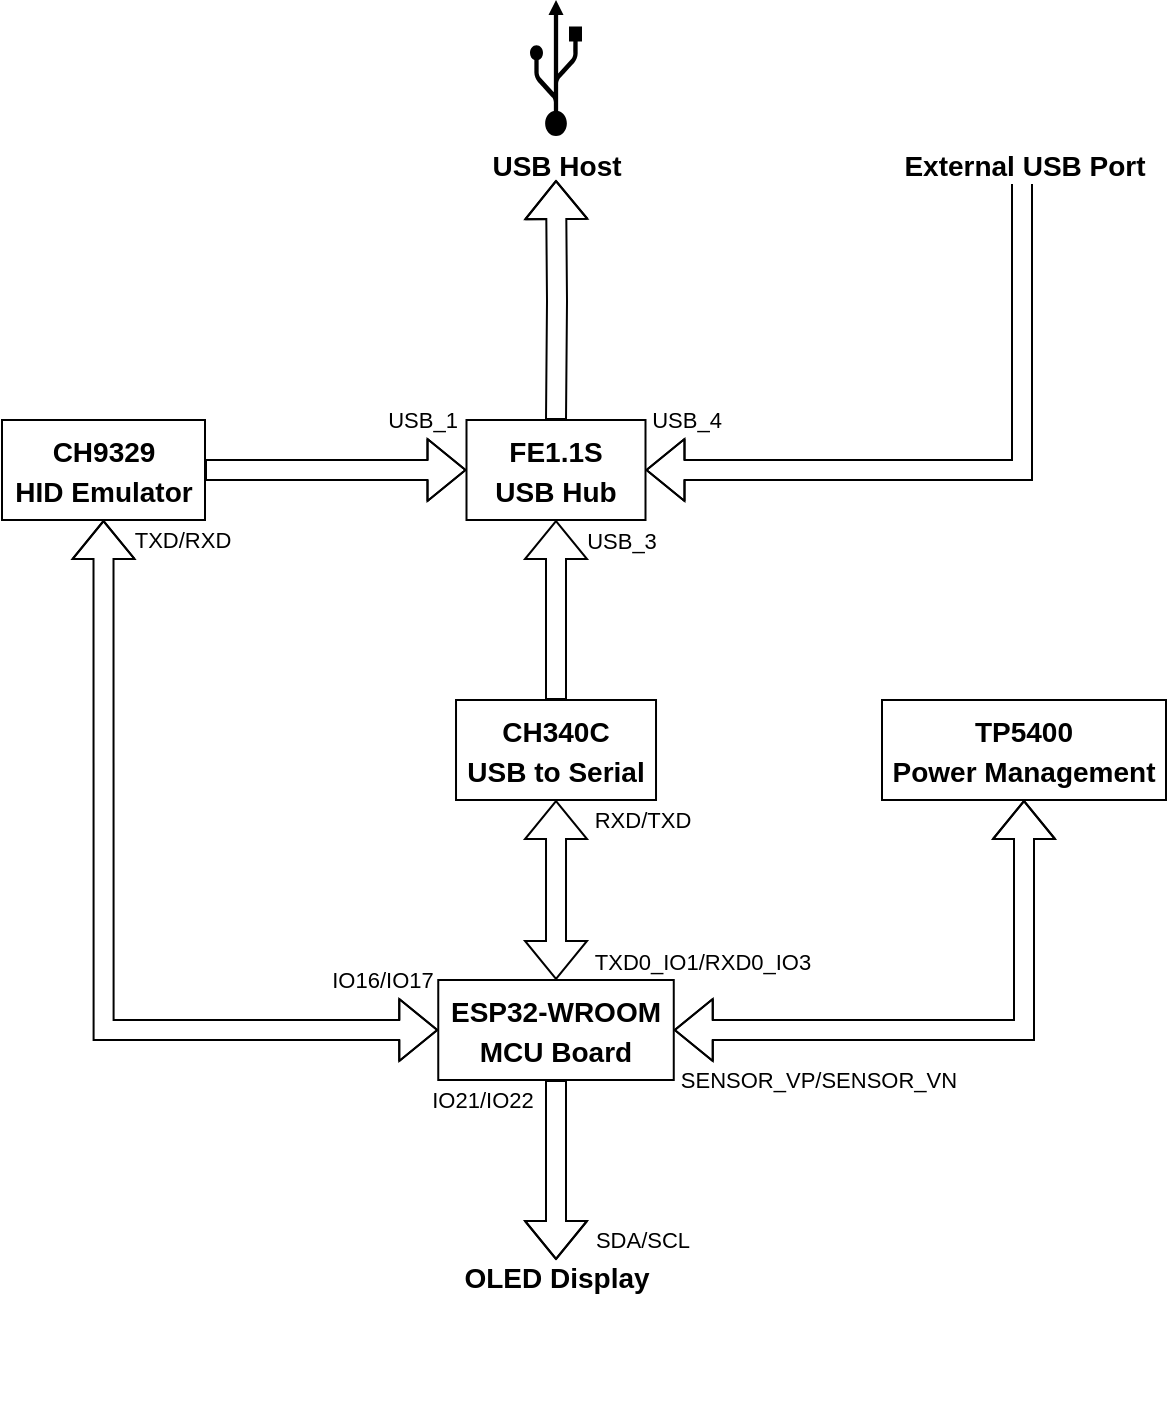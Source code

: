 <mxfile version="21.6.2" type="device">
  <diagram name="Page-1" id="eGCiEWch_KhJKkUznlSv">
    <mxGraphModel dx="1131" dy="1580" grid="1" gridSize="10" guides="1" tooltips="1" connect="1" arrows="1" fold="1" page="1" pageScale="1" pageWidth="850" pageHeight="1100" math="0" shadow="0">
      <root>
        <mxCell id="0" />
        <mxCell id="1" parent="0" />
        <mxCell id="gR1asfEhjM7dh0WRGzhv-7" style="edgeStyle=orthogonalEdgeStyle;rounded=0;orthogonalLoop=1;jettySize=auto;html=1;entryX=0.5;entryY=0;entryDx=0;entryDy=0;shape=flexArrow;startArrow=block;startFill=0;endArrow=none;endFill=0;" edge="1" parent="1" target="gR1asfEhjM7dh0WRGzhv-3">
          <mxGeometry relative="1" as="geometry">
            <mxPoint x="417" y="250" as="sourcePoint" />
          </mxGeometry>
        </mxCell>
        <mxCell id="gR1asfEhjM7dh0WRGzhv-1" value="&lt;b&gt;&lt;font style=&quot;font-size: 14px;&quot;&gt;USB Host&lt;br&gt;&lt;/font&gt;&lt;/b&gt;" style="shape=mxgraph.signs.tech.usb;html=1;pointerEvents=1;fillColor=#000000;strokeColor=none;verticalLabelPosition=bottom;verticalAlign=top;align=center;" vertex="1" parent="1">
          <mxGeometry x="404" y="160" width="26" height="68" as="geometry" />
        </mxCell>
        <mxCell id="gR1asfEhjM7dh0WRGzhv-8" value="USB_4" style="edgeStyle=orthogonalEdgeStyle;rounded=0;orthogonalLoop=1;jettySize=auto;html=1;exitX=1;exitY=0.5;exitDx=0;exitDy=0;shape=flexArrow;startArrow=block;startFill=0;endArrow=none;endFill=0;labelBackgroundColor=none;" edge="1" parent="1" source="gR1asfEhjM7dh0WRGzhv-3">
          <mxGeometry x="-0.88" y="25" relative="1" as="geometry">
            <mxPoint x="650" y="250" as="targetPoint" />
            <Array as="points">
              <mxPoint x="650" y="395" />
              <mxPoint x="650" y="250" />
            </Array>
            <mxPoint as="offset" />
          </mxGeometry>
        </mxCell>
        <mxCell id="gR1asfEhjM7dh0WRGzhv-13" value="USB_3" style="edgeStyle=orthogonalEdgeStyle;rounded=0;orthogonalLoop=1;jettySize=auto;exitX=0.5;exitY=1;exitDx=0;exitDy=0;shape=flexArrow;startArrow=block;startFill=0;endArrow=none;endFill=0;labelBackgroundColor=none;" edge="1" parent="1" source="gR1asfEhjM7dh0WRGzhv-3" target="gR1asfEhjM7dh0WRGzhv-11">
          <mxGeometry x="-0.778" y="33" relative="1" as="geometry">
            <mxPoint as="offset" />
          </mxGeometry>
        </mxCell>
        <mxCell id="gR1asfEhjM7dh0WRGzhv-3" value="&lt;font style=&quot;font-size: 14px;&quot;&gt;FE1.1S&lt;br style=&quot;&quot;&gt;USB Hub&lt;/font&gt;" style="text;html=1;strokeColor=default;fillColor=none;align=center;verticalAlign=middle;whiteSpace=wrap;rounded=0;fontSize=16;fontStyle=1" vertex="1" parent="1">
          <mxGeometry x="372.25" y="370" width="89.5" height="50" as="geometry" />
        </mxCell>
        <mxCell id="gR1asfEhjM7dh0WRGzhv-5" value="&lt;b&gt;&lt;font style=&quot;font-size: 14px;&quot;&gt;External USB Port&lt;/font&gt;&lt;/b&gt;" style="shape=image;html=1;verticalAlign=top;verticalLabelPosition=bottom;labelBackgroundColor=#ffffff;imageAspect=0;aspect=fixed;image=https://cdn0.iconfinder.com/data/icons/icocentre-free-icons/119/f-usbdrive_128-128.png" vertex="1" parent="1">
          <mxGeometry x="617" y="160" width="68" height="68" as="geometry" />
        </mxCell>
        <mxCell id="gR1asfEhjM7dh0WRGzhv-12" value="USB_1" style="edgeStyle=orthogonalEdgeStyle;rounded=0;orthogonalLoop=1;jettySize=auto;html=1;exitX=1;exitY=0.5;exitDx=0;exitDy=0;startArrow=none;startFill=0;shape=flexArrow;labelBackgroundColor=none;" edge="1" parent="1" source="gR1asfEhjM7dh0WRGzhv-9" target="gR1asfEhjM7dh0WRGzhv-3">
          <mxGeometry x="0.66" y="25" relative="1" as="geometry">
            <Array as="points">
              <mxPoint x="330" y="395" />
              <mxPoint x="330" y="395" />
            </Array>
            <mxPoint as="offset" />
          </mxGeometry>
        </mxCell>
        <mxCell id="gR1asfEhjM7dh0WRGzhv-15" value="TXD/RXD" style="edgeStyle=orthogonalEdgeStyle;rounded=0;orthogonalLoop=1;jettySize=auto;html=1;exitX=0.5;exitY=1;exitDx=0;exitDy=0;entryX=0;entryY=0.5;entryDx=0;entryDy=0;startArrow=classic;startFill=1;shape=flexArrow;" edge="1" parent="1" source="gR1asfEhjM7dh0WRGzhv-9" target="gR1asfEhjM7dh0WRGzhv-10">
          <mxGeometry x="-0.953" y="39" relative="1" as="geometry">
            <mxPoint as="offset" />
          </mxGeometry>
        </mxCell>
        <mxCell id="gR1asfEhjM7dh0WRGzhv-18" value="IO16/IO17" style="edgeLabel;html=1;align=center;verticalAlign=middle;resizable=0;points=[];" vertex="1" connectable="0" parent="gR1asfEhjM7dh0WRGzhv-15">
          <mxGeometry x="0.734" y="3" relative="1" as="geometry">
            <mxPoint x="28" y="-22" as="offset" />
          </mxGeometry>
        </mxCell>
        <mxCell id="gR1asfEhjM7dh0WRGzhv-9" value="&lt;font style=&quot;font-size: 14px;&quot;&gt;CH9329&lt;br&gt;HID Emulator&lt;/font&gt;" style="text;html=1;strokeColor=default;fillColor=none;align=center;verticalAlign=middle;whiteSpace=wrap;rounded=0;fontSize=16;fontStyle=1" vertex="1" parent="1">
          <mxGeometry x="140" y="370" width="101.5" height="50" as="geometry" />
        </mxCell>
        <mxCell id="gR1asfEhjM7dh0WRGzhv-21" value="SDA/SCL" style="edgeStyle=orthogonalEdgeStyle;rounded=0;orthogonalLoop=1;jettySize=auto;html=1;shape=flexArrow;" edge="1" parent="1" source="gR1asfEhjM7dh0WRGzhv-10">
          <mxGeometry x="0.769" y="43" relative="1" as="geometry">
            <mxPoint x="417.005" y="790.0" as="targetPoint" />
            <mxPoint as="offset" />
          </mxGeometry>
        </mxCell>
        <mxCell id="gR1asfEhjM7dh0WRGzhv-22" value="IO21/IO22" style="edgeLabel;html=1;align=center;verticalAlign=middle;resizable=0;points=[];" vertex="1" connectable="0" parent="gR1asfEhjM7dh0WRGzhv-21">
          <mxGeometry x="-0.468" y="-8" relative="1" as="geometry">
            <mxPoint x="-29" y="-14" as="offset" />
          </mxGeometry>
        </mxCell>
        <mxCell id="gR1asfEhjM7dh0WRGzhv-26" style="edgeStyle=orthogonalEdgeStyle;rounded=0;orthogonalLoop=1;jettySize=auto;html=1;startArrow=classic;startFill=1;shape=flexArrow;" edge="1" parent="1" source="gR1asfEhjM7dh0WRGzhv-10" target="gR1asfEhjM7dh0WRGzhv-23">
          <mxGeometry relative="1" as="geometry" />
        </mxCell>
        <mxCell id="gR1asfEhjM7dh0WRGzhv-27" value="SENSOR_VP/SENSOR_VN" style="edgeLabel;html=1;align=center;verticalAlign=middle;resizable=0;points=[];" vertex="1" connectable="0" parent="gR1asfEhjM7dh0WRGzhv-26">
          <mxGeometry x="-0.191" y="-1" relative="1" as="geometry">
            <mxPoint x="-46" y="24" as="offset" />
          </mxGeometry>
        </mxCell>
        <mxCell id="gR1asfEhjM7dh0WRGzhv-10" value="&lt;font style=&quot;font-size: 14px;&quot;&gt;ESP32-WROOM&lt;br&gt;MCU Board&lt;/font&gt;" style="text;html=1;strokeColor=default;fillColor=none;align=center;verticalAlign=middle;whiteSpace=wrap;rounded=0;fontSize=16;fontStyle=1" vertex="1" parent="1">
          <mxGeometry x="358.13" y="650" width="117.75" height="50" as="geometry" />
        </mxCell>
        <mxCell id="gR1asfEhjM7dh0WRGzhv-14" value="RXD/TXD" style="edgeStyle=orthogonalEdgeStyle;rounded=0;orthogonalLoop=1;jettySize=auto;html=1;exitX=0.5;exitY=1;exitDx=0;exitDy=0;entryX=0.5;entryY=0;entryDx=0;entryDy=0;startArrow=classic;startFill=1;shape=flexArrow;" edge="1" parent="1" source="gR1asfEhjM7dh0WRGzhv-11" target="gR1asfEhjM7dh0WRGzhv-10">
          <mxGeometry x="-0.778" y="43" relative="1" as="geometry">
            <mxPoint as="offset" />
          </mxGeometry>
        </mxCell>
        <mxCell id="gR1asfEhjM7dh0WRGzhv-16" value="TXD0_IO1/RXD0_IO3" style="edgeLabel;html=1;align=center;verticalAlign=middle;resizable=0;points=[];" vertex="1" connectable="0" parent="gR1asfEhjM7dh0WRGzhv-14">
          <mxGeometry x="-0.193" y="-2" relative="1" as="geometry">
            <mxPoint x="75" y="44" as="offset" />
          </mxGeometry>
        </mxCell>
        <mxCell id="gR1asfEhjM7dh0WRGzhv-11" value="&lt;font style=&quot;font-size: 14px;&quot;&gt;CH340C&lt;br&gt;USB to Serial&lt;/font&gt;" style="text;html=1;strokeColor=default;fillColor=none;align=center;verticalAlign=middle;whiteSpace=wrap;rounded=0;fontSize=16;fontStyle=1" vertex="1" parent="1">
          <mxGeometry x="367.01" y="510" width="100" height="50" as="geometry" />
        </mxCell>
        <mxCell id="gR1asfEhjM7dh0WRGzhv-20" value="&lt;font style=&quot;font-size: 14px;&quot;&gt;&lt;b&gt;OLED Display&lt;/b&gt;&lt;/font&gt;" style="shape=image;html=1;verticalAlign=bottom;verticalLabelPosition=top;labelBackgroundColor=#ffffff;imageAspect=0;image=https://cdn4.iconfinder.com/data/icons/essential-app-1/16/mobile-phone-smart-screen-128.png;direction=south;labelPosition=center;align=center;recursiveResize=0;resizeWidth=1;resizeHeight=1;autosize=0;" vertex="1" parent="1">
          <mxGeometry x="369.02" y="810" width="95.98" height="60" as="geometry" />
        </mxCell>
        <mxCell id="gR1asfEhjM7dh0WRGzhv-23" value="&lt;font style=&quot;font-size: 14px;&quot;&gt;TP5400&lt;br&gt;Power Management&lt;/font&gt;" style="text;html=1;strokeColor=default;fillColor=none;align=center;verticalAlign=middle;whiteSpace=wrap;rounded=0;fontSize=16;fontStyle=1" vertex="1" parent="1">
          <mxGeometry x="580" y="510" width="142" height="50" as="geometry" />
        </mxCell>
      </root>
    </mxGraphModel>
  </diagram>
</mxfile>
